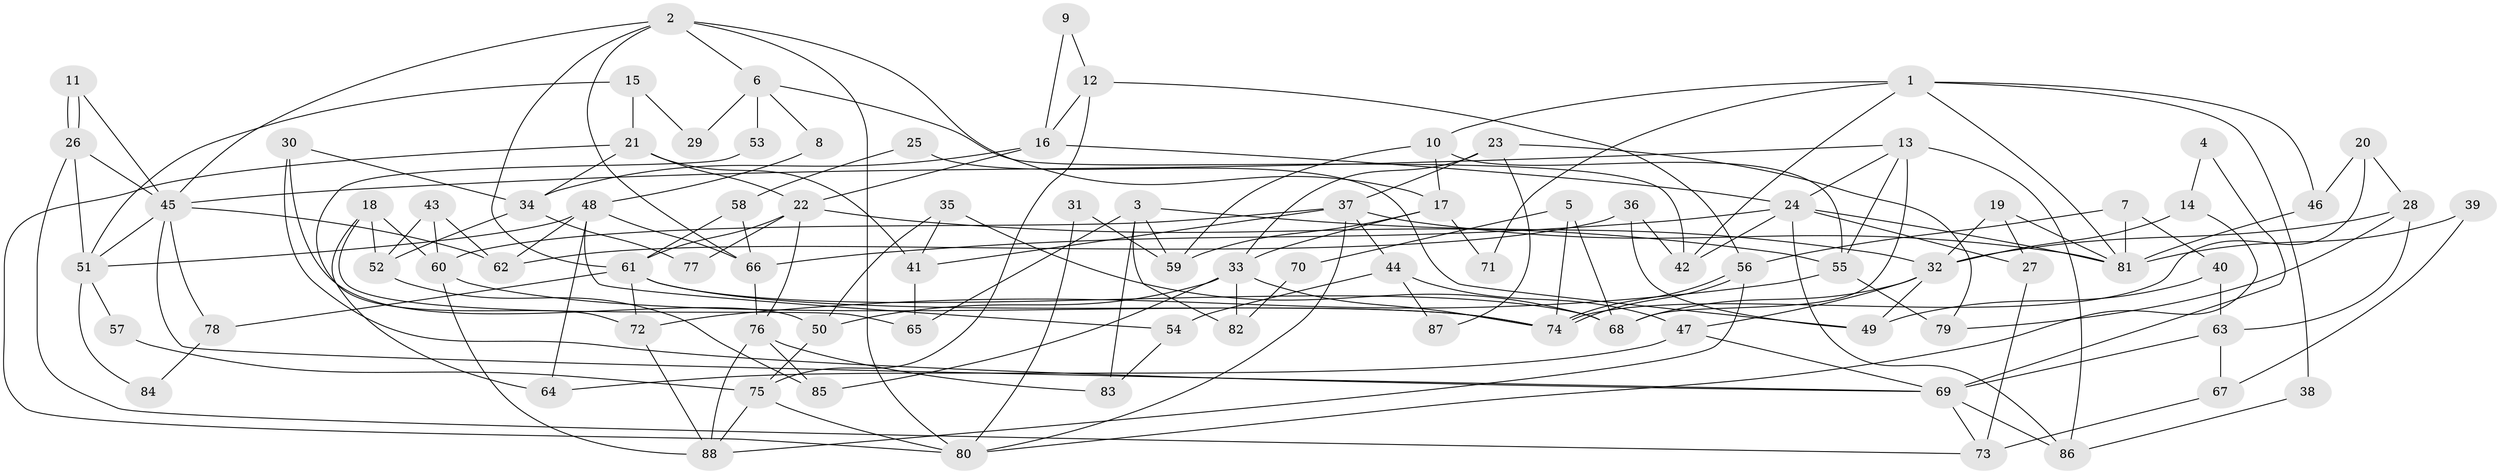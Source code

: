 // coarse degree distribution, {10: 0.05660377358490566, 9: 0.05660377358490566, 6: 0.03773584905660377, 7: 0.09433962264150944, 3: 0.11320754716981132, 5: 0.2641509433962264, 2: 0.1320754716981132, 4: 0.16981132075471697, 8: 0.07547169811320754}
// Generated by graph-tools (version 1.1) at 2025/23/03/03/25 07:23:59]
// undirected, 88 vertices, 176 edges
graph export_dot {
graph [start="1"]
  node [color=gray90,style=filled];
  1;
  2;
  3;
  4;
  5;
  6;
  7;
  8;
  9;
  10;
  11;
  12;
  13;
  14;
  15;
  16;
  17;
  18;
  19;
  20;
  21;
  22;
  23;
  24;
  25;
  26;
  27;
  28;
  29;
  30;
  31;
  32;
  33;
  34;
  35;
  36;
  37;
  38;
  39;
  40;
  41;
  42;
  43;
  44;
  45;
  46;
  47;
  48;
  49;
  50;
  51;
  52;
  53;
  54;
  55;
  56;
  57;
  58;
  59;
  60;
  61;
  62;
  63;
  64;
  65;
  66;
  67;
  68;
  69;
  70;
  71;
  72;
  73;
  74;
  75;
  76;
  77;
  78;
  79;
  80;
  81;
  82;
  83;
  84;
  85;
  86;
  87;
  88;
  1 -- 81;
  1 -- 46;
  1 -- 10;
  1 -- 38;
  1 -- 42;
  1 -- 71;
  2 -- 66;
  2 -- 61;
  2 -- 6;
  2 -- 17;
  2 -- 45;
  2 -- 80;
  3 -- 59;
  3 -- 32;
  3 -- 65;
  3 -- 82;
  3 -- 83;
  4 -- 14;
  4 -- 69;
  5 -- 74;
  5 -- 68;
  5 -- 70;
  6 -- 42;
  6 -- 8;
  6 -- 29;
  6 -- 53;
  7 -- 81;
  7 -- 56;
  7 -- 40;
  8 -- 48;
  9 -- 12;
  9 -- 16;
  10 -- 55;
  10 -- 17;
  10 -- 59;
  11 -- 45;
  11 -- 26;
  11 -- 26;
  12 -- 75;
  12 -- 56;
  12 -- 16;
  13 -- 55;
  13 -- 68;
  13 -- 24;
  13 -- 45;
  13 -- 86;
  14 -- 80;
  14 -- 32;
  15 -- 21;
  15 -- 51;
  15 -- 29;
  16 -- 34;
  16 -- 22;
  16 -- 24;
  17 -- 33;
  17 -- 59;
  17 -- 71;
  18 -- 64;
  18 -- 65;
  18 -- 52;
  18 -- 60;
  19 -- 27;
  19 -- 32;
  19 -- 81;
  20 -- 74;
  20 -- 28;
  20 -- 46;
  21 -- 41;
  21 -- 80;
  21 -- 22;
  21 -- 34;
  22 -- 55;
  22 -- 61;
  22 -- 76;
  22 -- 77;
  23 -- 37;
  23 -- 33;
  23 -- 79;
  23 -- 87;
  24 -- 27;
  24 -- 42;
  24 -- 66;
  24 -- 81;
  24 -- 86;
  25 -- 58;
  25 -- 49;
  26 -- 45;
  26 -- 51;
  26 -- 73;
  27 -- 73;
  28 -- 32;
  28 -- 79;
  28 -- 63;
  30 -- 69;
  30 -- 50;
  30 -- 34;
  31 -- 59;
  31 -- 80;
  32 -- 49;
  32 -- 47;
  32 -- 68;
  33 -- 85;
  33 -- 50;
  33 -- 74;
  33 -- 82;
  34 -- 52;
  34 -- 77;
  35 -- 68;
  35 -- 50;
  35 -- 41;
  36 -- 62;
  36 -- 42;
  36 -- 49;
  37 -- 60;
  37 -- 81;
  37 -- 41;
  37 -- 44;
  37 -- 80;
  38 -- 86;
  39 -- 67;
  39 -- 81;
  40 -- 63;
  40 -- 49;
  41 -- 65;
  43 -- 60;
  43 -- 52;
  43 -- 62;
  44 -- 54;
  44 -- 47;
  44 -- 87;
  45 -- 51;
  45 -- 62;
  45 -- 69;
  45 -- 78;
  46 -- 81;
  47 -- 69;
  47 -- 64;
  48 -- 62;
  48 -- 51;
  48 -- 54;
  48 -- 64;
  48 -- 66;
  50 -- 75;
  51 -- 57;
  51 -- 84;
  52 -- 85;
  53 -- 72;
  54 -- 83;
  55 -- 72;
  55 -- 79;
  56 -- 88;
  56 -- 74;
  56 -- 74;
  57 -- 75;
  58 -- 66;
  58 -- 61;
  60 -- 74;
  60 -- 88;
  61 -- 74;
  61 -- 68;
  61 -- 72;
  61 -- 78;
  63 -- 69;
  63 -- 67;
  66 -- 76;
  67 -- 73;
  69 -- 86;
  69 -- 73;
  70 -- 82;
  72 -- 88;
  75 -- 88;
  75 -- 80;
  76 -- 83;
  76 -- 85;
  76 -- 88;
  78 -- 84;
}
